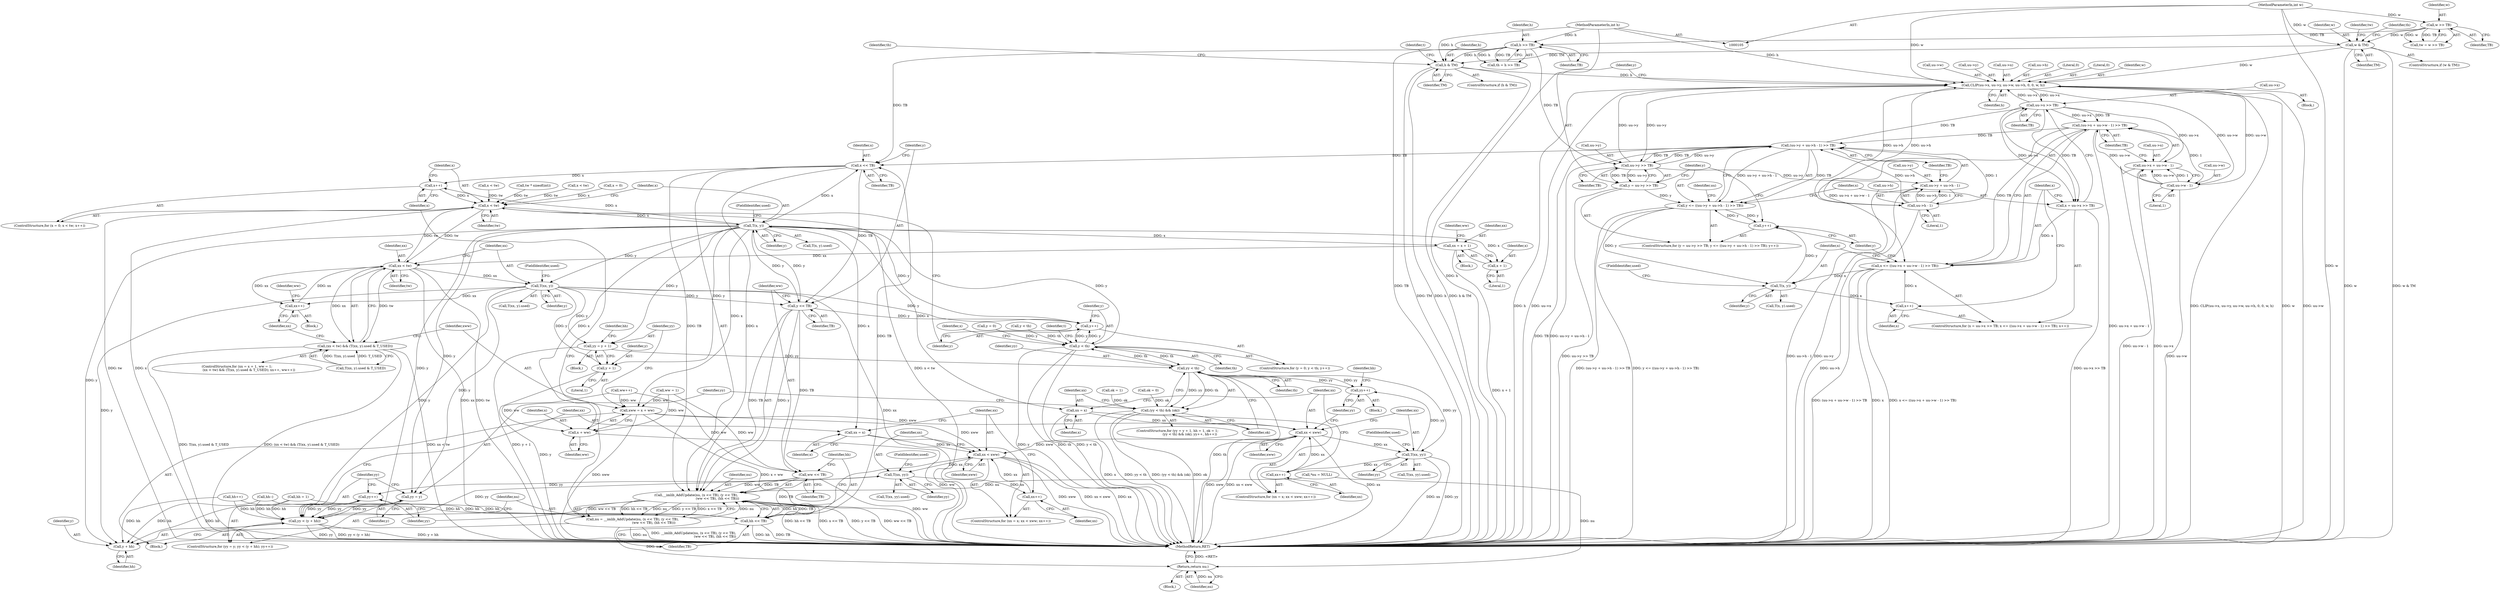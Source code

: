 digraph "0_enlightment_ce94edca1ccfbe314cb7cd9453433fad404ec7ef@pointer" {
"1000204" [label="(Call,CLIP(uu->x, uu->y, uu->w, uu->h, 0, 0, w, h))"];
"1000248" [label="(Call,uu->x >> TB)"];
"1000204" [label="(Call,CLIP(uu->x, uu->y, uu->w, uu->h, 0, 0, w, h))"];
"1000224" [label="(Call,uu->y >> TB)"];
"1000144" [label="(Call,h >> TB)"];
"1000108" [label="(MethodParameterIn,int h)"];
"1000133" [label="(Call,w >> TB)"];
"1000107" [label="(MethodParameterIn,int w)"];
"1000231" [label="(Call,(uu->y + uu->h - 1) >> TB)"];
"1000236" [label="(Call,uu->h - 1)"];
"1000255" [label="(Call,(uu->x + uu->w - 1) >> TB)"];
"1000260" [label="(Call,uu->w - 1)"];
"1000137" [label="(Call,w & TM)"];
"1000148" [label="(Call,h & TM)"];
"1000229" [label="(Call,y <= ((uu->y + uu->h - 1) >> TB))"];
"1000242" [label="(Call,y++)"];
"1000270" [label="(Call,T(x, y))"];
"1000266" [label="(Call,x++)"];
"1000253" [label="(Call,x <= ((uu->x + uu->w - 1) >> TB))"];
"1000246" [label="(Call,x = uu->x >> TB)"];
"1000256" [label="(Call,uu->x + uu->w - 1)"];
"1000621" [label="(Call,x << TB)"];
"1000489" [label="(Call,x++)"];
"1000486" [label="(Call,x < tw)"];
"1000495" [label="(Call,T(x, y))"];
"1000479" [label="(Call,y++)"];
"1000476" [label="(Call,y < th)"];
"1000553" [label="(Call,yy < th)"];
"1000552" [label="(Call,(yy < th) && (ok))"];
"1000558" [label="(Call,yy++)"];
"1000577" [label="(Call,T(xx, yy))"];
"1000570" [label="(Call,xx++)"];
"1000567" [label="(Call,xx < xww)"];
"1000605" [label="(Call,xx < xww)"];
"1000612" [label="(Call,T(xx, yy))"];
"1000598" [label="(Call,yy++)"];
"1000593" [label="(Call,yy < (y + hh))"];
"1000608" [label="(Call,xx++)"];
"1000509" [label="(Call,xx = x + 1)"];
"1000518" [label="(Call,xx < tw)"];
"1000517" [label="(Call,(xx < tw) && (T(xx, y).used & T_USED))"];
"1000523" [label="(Call,T(xx, y))"];
"1000529" [label="(Call,xx++)"];
"1000540" [label="(Call,yy = y + 1)"];
"1000542" [label="(Call,y + 1)"];
"1000590" [label="(Call,yy = y)"];
"1000595" [label="(Call,y + hh)"];
"1000624" [label="(Call,y << TB)"];
"1000619" [label="(Call,__imlib_AddUpdate(nu, (x << TB), (y << TB),\n                                         (ww << TB), (hh << TB)))"];
"1000617" [label="(Call,nu = __imlib_AddUpdate(nu, (x << TB), (y << TB),\n                                         (ww << TB), (hh << TB)))"];
"1000637" [label="(Return,return nu;)"];
"1000627" [label="(Call,ww << TB)"];
"1000630" [label="(Call,hh << TB)"];
"1000511" [label="(Call,x + 1)"];
"1000533" [label="(Call,xww = x + ww)"];
"1000535" [label="(Call,x + ww)"];
"1000564" [label="(Call,xx = x)"];
"1000602" [label="(Call,xx = x)"];
"1000232" [label="(Call,uu->y + uu->h - 1)"];
"1000222" [label="(Call,y = uu->y >> TB)"];
"1000219" [label="(Identifier,w)"];
"1000530" [label="(Identifier,xx)"];
"1000253" [label="(Call,x <= ((uu->x + uu->w - 1) >> TB))"];
"1000487" [label="(Identifier,x)"];
"1000586" [label="(Call,hh--)"];
"1000264" [label="(Literal,1)"];
"1000211" [label="(Call,uu->w)"];
"1000246" [label="(Call,x = uu->x >> TB)"];
"1000484" [label="(Identifier,x)"];
"1000243" [label="(Identifier,y)"];
"1000520" [label="(Identifier,tw)"];
"1000631" [label="(Identifier,hh)"];
"1000597" [label="(Identifier,hh)"];
"1000538" [label="(ControlStructure,for (yy = y + 1, hh = 1, ok = 1;\n                        (yy < th) && (ok); yy++, hh++))"];
"1000208" [label="(Call,uu->y)"];
"1000524" [label="(Identifier,xx)"];
"1000609" [label="(Identifier,xx)"];
"1000608" [label="(Call,xx++)"];
"1000630" [label="(Call,hh << TB)"];
"1000615" [label="(FieldIdentifier,used)"];
"1000533" [label="(Call,xww = x + ww)"];
"1000556" [label="(Identifier,ok)"];
"1000224" [label="(Call,uu->y >> TB)"];
"1000578" [label="(Identifier,xx)"];
"1000611" [label="(Call,T(xx, yy).used)"];
"1000134" [label="(Identifier,w)"];
"1000514" [label="(Call,ww = 1)"];
"1000522" [label="(Call,T(xx, y).used)"];
"1000270" [label="(Call,T(x, y))"];
"1000627" [label="(Call,ww << TB)"];
"1000497" [label="(Identifier,y)"];
"1000607" [label="(Identifier,xww)"];
"1000612" [label="(Call,T(xx, yy))"];
"1000107" [label="(MethodParameterIn,int w)"];
"1000272" [label="(Identifier,y)"];
"1000231" [label="(Call,(uu->y + uu->h - 1) >> TB)"];
"1000225" [label="(Call,uu->y)"];
"1000138" [label="(Identifier,w)"];
"1000483" [label="(Call,x = 0)"];
"1000257" [label="(Call,uu->x)"];
"1000112" [label="(Call,*nu = NULL)"];
"1000489" [label="(Call,x++)"];
"1000590" [label="(Call,yy = y)"];
"1000148" [label="(Call,h & TM)"];
"1000154" [label="(Identifier,t)"];
"1000614" [label="(Identifier,yy)"];
"1000567" [label="(Call,xx < xww)"];
"1000601" [label="(ControlStructure,for (xx = x; xx < xww; xx++))"];
"1000623" [label="(Identifier,TB)"];
"1000604" [label="(Identifier,x)"];
"1000529" [label="(Call,xx++)"];
"1000142" [label="(Call,th = h >> TB)"];
"1000500" [label="(Block,)"];
"1000269" [label="(Call,T(x, y).used)"];
"1000149" [label="(Identifier,h)"];
"1000534" [label="(Identifier,xww)"];
"1000559" [label="(Identifier,yy)"];
"1000477" [label="(Identifier,y)"];
"1000554" [label="(Identifier,yy)"];
"1000518" [label="(Call,xx < tw)"];
"1000515" [label="(Identifier,ww)"];
"1000544" [label="(Literal,1)"];
"1000637" [label="(Return,return nu;)"];
"1000480" [label="(Identifier,y)"];
"1000568" [label="(Identifier,xx)"];
"1000589" [label="(ControlStructure,for (yy = y; yy < (y + hh); yy++))"];
"1000536" [label="(Identifier,x)"];
"1000110" [label="(Block,)"];
"1000571" [label="(Identifier,xx)"];
"1000528" [label="(Block,)"];
"1000248" [label="(Call,uu->x >> TB)"];
"1000486" [label="(Call,x < tw)"];
"1000136" [label="(ControlStructure,if (w & TM))"];
"1000133" [label="(Call,w >> TB)"];
"1000549" [label="(Call,ok = 1)"];
"1000507" [label="(ControlStructure,for (xx = x + 1, ww = 1;\n                       (xx < tw) && (T(xx, y).used & T_USED); xx++, ww++))"];
"1000547" [label="(Identifier,hh)"];
"1000472" [label="(ControlStructure,for (y = 0; y < th; y++))"];
"1000626" [label="(Identifier,TB)"];
"1000205" [label="(Call,uu->x)"];
"1000513" [label="(Literal,1)"];
"1000476" [label="(Call,y < th)"];
"1000108" [label="(MethodParameterIn,int h)"];
"1000577" [label="(Call,T(xx, yy))"];
"1000214" [label="(Call,uu->h)"];
"1000217" [label="(Literal,0)"];
"1000255" [label="(Call,(uu->x + uu->w - 1) >> TB)"];
"1000267" [label="(Identifier,x)"];
"1000232" [label="(Call,uu->y + uu->h - 1)"];
"1000271" [label="(Identifier,x)"];
"1000594" [label="(Identifier,yy)"];
"1000512" [label="(Identifier,x)"];
"1000494" [label="(Call,T(x, y).used)"];
"1000473" [label="(Call,y = 0)"];
"1000254" [label="(Identifier,x)"];
"1000552" [label="(Call,(yy < th) && (ok))"];
"1000526" [label="(FieldIdentifier,used)"];
"1000519" [label="(Identifier,xx)"];
"1000598" [label="(Call,yy++)"];
"1000286" [label="(Call,y < th)"];
"1000599" [label="(Identifier,yy)"];
"1000412" [label="(Call,x < tw)"];
"1000591" [label="(Identifier,yy)"];
"1000580" [label="(FieldIdentifier,used)"];
"1000537" [label="(Identifier,ww)"];
"1000266" [label="(Call,x++)"];
"1000558" [label="(Call,yy++)"];
"1000328" [label="(Call,x < tw)"];
"1000639" [label="(MethodReturn,RET)"];
"1000605" [label="(Call,xx < xww)"];
"1000629" [label="(Identifier,TB)"];
"1000273" [label="(FieldIdentifier,used)"];
"1000606" [label="(Identifier,xx)"];
"1000618" [label="(Identifier,nu)"];
"1000540" [label="(Call,yy = y + 1)"];
"1000576" [label="(Call,T(xx, yy).used)"];
"1000144" [label="(Call,h >> TB)"];
"1000247" [label="(Identifier,x)"];
"1000240" [label="(Literal,1)"];
"1000237" [label="(Call,uu->h)"];
"1000260" [label="(Call,uu->w - 1)"];
"1000147" [label="(ControlStructure,if (h & TM))"];
"1000525" [label="(Identifier,y)"];
"1000141" [label="(Identifier,tw)"];
"1000595" [label="(Call,y + hh)"];
"1000617" [label="(Call,nu = __imlib_AddUpdate(nu, (x << TB), (y << TB),\n                                         (ww << TB), (hh << TB)))"];
"1000150" [label="(Identifier,TM)"];
"1000252" [label="(Identifier,TB)"];
"1000242" [label="(Call,y++)"];
"1000569" [label="(Identifier,xww)"];
"1000517" [label="(Call,(xx < tw) && (T(xx, y).used & T_USED))"];
"1000539" [label="(Block,)"];
"1000222" [label="(Call,y = uu->y >> TB)"];
"1000638" [label="(Identifier,nu)"];
"1000560" [label="(Call,hh++)"];
"1000152" [label="(Identifier,th)"];
"1000592" [label="(Identifier,y)"];
"1000628" [label="(Identifier,ww)"];
"1000204" [label="(Call,CLIP(uu->x, uu->y, uu->w, uu->h, 0, 0, w, h))"];
"1000535" [label="(Call,x + ww)"];
"1000561" [label="(Identifier,hh)"];
"1000137" [label="(Call,w & TM)"];
"1000624" [label="(Call,y << TB)"];
"1000221" [label="(ControlStructure,for (y = uu->y >> TB; y <= ((uu->y + uu->h - 1) >> TB); y++))"];
"1000622" [label="(Identifier,x)"];
"1000145" [label="(Identifier,h)"];
"1000553" [label="(Call,yy < th)"];
"1000557" [label="(Block,)"];
"1000543" [label="(Identifier,y)"];
"1000596" [label="(Identifier,y)"];
"1000603" [label="(Identifier,xx)"];
"1000199" [label="(Identifier,uu)"];
"1000218" [label="(Literal,0)"];
"1000498" [label="(FieldIdentifier,used)"];
"1000139" [label="(Identifier,TM)"];
"1000478" [label="(Identifier,th)"];
"1000482" [label="(ControlStructure,for (x = 0; x < tw; x++))"];
"1000510" [label="(Identifier,xx)"];
"1000265" [label="(Identifier,TB)"];
"1000495" [label="(Call,T(x, y))"];
"1000245" [label="(ControlStructure,for (x = uu->x >> TB; x <= ((uu->x + uu->w - 1) >> TB); x++))"];
"1000634" [label="(Identifier,t)"];
"1000509" [label="(Call,xx = x + 1)"];
"1000563" [label="(ControlStructure,for (xx = x; xx < xww; xx++))"];
"1000531" [label="(Call,ww++)"];
"1000532" [label="(Identifier,ww)"];
"1000546" [label="(Call,hh = 1)"];
"1000619" [label="(Call,__imlib_AddUpdate(nu, (x << TB), (y << TB),\n                                         (ww << TB), (hh << TB)))"];
"1000479" [label="(Call,y++)"];
"1000203" [label="(Block,)"];
"1000613" [label="(Identifier,xx)"];
"1000488" [label="(Identifier,tw)"];
"1000511" [label="(Call,x + 1)"];
"1000230" [label="(Identifier,y)"];
"1000143" [label="(Identifier,th)"];
"1000256" [label="(Call,uu->x + uu->w - 1)"];
"1000566" [label="(Identifier,x)"];
"1000541" [label="(Identifier,yy)"];
"1000583" [label="(Call,ok = 0)"];
"1000565" [label="(Identifier,xx)"];
"1000602" [label="(Call,xx = x)"];
"1000593" [label="(Call,yy < (y + hh))"];
"1000620" [label="(Identifier,nu)"];
"1000241" [label="(Identifier,TB)"];
"1000220" [label="(Identifier,h)"];
"1000564" [label="(Call,xx = x)"];
"1000521" [label="(Call,T(xx, y).used & T_USED)"];
"1000496" [label="(Identifier,x)"];
"1000542" [label="(Call,y + 1)"];
"1000236" [label="(Call,uu->h - 1)"];
"1000135" [label="(Identifier,TB)"];
"1000570" [label="(Call,xx++)"];
"1000579" [label="(Identifier,yy)"];
"1000233" [label="(Call,uu->y)"];
"1000555" [label="(Identifier,th)"];
"1000632" [label="(Identifier,TB)"];
"1000621" [label="(Call,x << TB)"];
"1000490" [label="(Identifier,x)"];
"1000228" [label="(Identifier,TB)"];
"1000523" [label="(Call,T(xx, y))"];
"1000223" [label="(Identifier,y)"];
"1000278" [label="(Call,tw * sizeof(int))"];
"1000261" [label="(Call,uu->w)"];
"1000625" [label="(Identifier,y)"];
"1000131" [label="(Call,tw = w >> TB)"];
"1000508" [label="(Block,)"];
"1000146" [label="(Identifier,TB)"];
"1000249" [label="(Call,uu->x)"];
"1000229" [label="(Call,y <= ((uu->y + uu->h - 1) >> TB))"];
"1000204" -> "1000203"  [label="AST: "];
"1000204" -> "1000220"  [label="CFG: "];
"1000205" -> "1000204"  [label="AST: "];
"1000208" -> "1000204"  [label="AST: "];
"1000211" -> "1000204"  [label="AST: "];
"1000214" -> "1000204"  [label="AST: "];
"1000217" -> "1000204"  [label="AST: "];
"1000218" -> "1000204"  [label="AST: "];
"1000219" -> "1000204"  [label="AST: "];
"1000220" -> "1000204"  [label="AST: "];
"1000223" -> "1000204"  [label="CFG: "];
"1000204" -> "1000639"  [label="DDG: w"];
"1000204" -> "1000639"  [label="DDG: uu->w"];
"1000204" -> "1000639"  [label="DDG: h"];
"1000204" -> "1000639"  [label="DDG: uu->x"];
"1000204" -> "1000639"  [label="DDG: CLIP(uu->x, uu->y, uu->w, uu->h, 0, 0, w, h)"];
"1000248" -> "1000204"  [label="DDG: uu->x"];
"1000224" -> "1000204"  [label="DDG: uu->y"];
"1000260" -> "1000204"  [label="DDG: uu->w"];
"1000236" -> "1000204"  [label="DDG: uu->h"];
"1000137" -> "1000204"  [label="DDG: w"];
"1000107" -> "1000204"  [label="DDG: w"];
"1000148" -> "1000204"  [label="DDG: h"];
"1000108" -> "1000204"  [label="DDG: h"];
"1000204" -> "1000224"  [label="DDG: uu->y"];
"1000204" -> "1000236"  [label="DDG: uu->h"];
"1000204" -> "1000248"  [label="DDG: uu->x"];
"1000204" -> "1000260"  [label="DDG: uu->w"];
"1000248" -> "1000246"  [label="AST: "];
"1000248" -> "1000252"  [label="CFG: "];
"1000249" -> "1000248"  [label="AST: "];
"1000252" -> "1000248"  [label="AST: "];
"1000246" -> "1000248"  [label="CFG: "];
"1000248" -> "1000246"  [label="DDG: uu->x"];
"1000248" -> "1000246"  [label="DDG: TB"];
"1000231" -> "1000248"  [label="DDG: TB"];
"1000248" -> "1000255"  [label="DDG: uu->x"];
"1000248" -> "1000255"  [label="DDG: TB"];
"1000248" -> "1000256"  [label="DDG: uu->x"];
"1000224" -> "1000222"  [label="AST: "];
"1000224" -> "1000228"  [label="CFG: "];
"1000225" -> "1000224"  [label="AST: "];
"1000228" -> "1000224"  [label="AST: "];
"1000222" -> "1000224"  [label="CFG: "];
"1000224" -> "1000222"  [label="DDG: uu->y"];
"1000224" -> "1000222"  [label="DDG: TB"];
"1000144" -> "1000224"  [label="DDG: TB"];
"1000231" -> "1000224"  [label="DDG: TB"];
"1000224" -> "1000231"  [label="DDG: uu->y"];
"1000224" -> "1000231"  [label="DDG: TB"];
"1000224" -> "1000232"  [label="DDG: uu->y"];
"1000144" -> "1000142"  [label="AST: "];
"1000144" -> "1000146"  [label="CFG: "];
"1000145" -> "1000144"  [label="AST: "];
"1000146" -> "1000144"  [label="AST: "];
"1000142" -> "1000144"  [label="CFG: "];
"1000144" -> "1000639"  [label="DDG: TB"];
"1000144" -> "1000142"  [label="DDG: h"];
"1000144" -> "1000142"  [label="DDG: TB"];
"1000108" -> "1000144"  [label="DDG: h"];
"1000133" -> "1000144"  [label="DDG: TB"];
"1000144" -> "1000148"  [label="DDG: h"];
"1000144" -> "1000621"  [label="DDG: TB"];
"1000108" -> "1000105"  [label="AST: "];
"1000108" -> "1000639"  [label="DDG: h"];
"1000108" -> "1000148"  [label="DDG: h"];
"1000133" -> "1000131"  [label="AST: "];
"1000133" -> "1000135"  [label="CFG: "];
"1000134" -> "1000133"  [label="AST: "];
"1000135" -> "1000133"  [label="AST: "];
"1000131" -> "1000133"  [label="CFG: "];
"1000133" -> "1000131"  [label="DDG: w"];
"1000133" -> "1000131"  [label="DDG: TB"];
"1000107" -> "1000133"  [label="DDG: w"];
"1000133" -> "1000137"  [label="DDG: w"];
"1000107" -> "1000105"  [label="AST: "];
"1000107" -> "1000639"  [label="DDG: w"];
"1000107" -> "1000137"  [label="DDG: w"];
"1000231" -> "1000229"  [label="AST: "];
"1000231" -> "1000241"  [label="CFG: "];
"1000232" -> "1000231"  [label="AST: "];
"1000241" -> "1000231"  [label="AST: "];
"1000229" -> "1000231"  [label="CFG: "];
"1000231" -> "1000639"  [label="DDG: uu->y + uu->h - 1"];
"1000231" -> "1000639"  [label="DDG: TB"];
"1000231" -> "1000229"  [label="DDG: uu->y + uu->h - 1"];
"1000231" -> "1000229"  [label="DDG: TB"];
"1000236" -> "1000231"  [label="DDG: uu->h"];
"1000236" -> "1000231"  [label="DDG: 1"];
"1000255" -> "1000231"  [label="DDG: TB"];
"1000231" -> "1000621"  [label="DDG: TB"];
"1000236" -> "1000232"  [label="AST: "];
"1000236" -> "1000240"  [label="CFG: "];
"1000237" -> "1000236"  [label="AST: "];
"1000240" -> "1000236"  [label="AST: "];
"1000232" -> "1000236"  [label="CFG: "];
"1000236" -> "1000639"  [label="DDG: uu->h"];
"1000236" -> "1000232"  [label="DDG: uu->h"];
"1000236" -> "1000232"  [label="DDG: 1"];
"1000255" -> "1000253"  [label="AST: "];
"1000255" -> "1000265"  [label="CFG: "];
"1000256" -> "1000255"  [label="AST: "];
"1000265" -> "1000255"  [label="AST: "];
"1000253" -> "1000255"  [label="CFG: "];
"1000255" -> "1000639"  [label="DDG: uu->x + uu->w - 1"];
"1000255" -> "1000253"  [label="DDG: uu->x + uu->w - 1"];
"1000255" -> "1000253"  [label="DDG: TB"];
"1000260" -> "1000255"  [label="DDG: uu->w"];
"1000260" -> "1000255"  [label="DDG: 1"];
"1000260" -> "1000256"  [label="AST: "];
"1000260" -> "1000264"  [label="CFG: "];
"1000261" -> "1000260"  [label="AST: "];
"1000264" -> "1000260"  [label="AST: "];
"1000256" -> "1000260"  [label="CFG: "];
"1000260" -> "1000639"  [label="DDG: uu->w"];
"1000260" -> "1000256"  [label="DDG: uu->w"];
"1000260" -> "1000256"  [label="DDG: 1"];
"1000137" -> "1000136"  [label="AST: "];
"1000137" -> "1000139"  [label="CFG: "];
"1000138" -> "1000137"  [label="AST: "];
"1000139" -> "1000137"  [label="AST: "];
"1000141" -> "1000137"  [label="CFG: "];
"1000143" -> "1000137"  [label="CFG: "];
"1000137" -> "1000639"  [label="DDG: w"];
"1000137" -> "1000639"  [label="DDG: w & TM"];
"1000137" -> "1000148"  [label="DDG: TM"];
"1000148" -> "1000147"  [label="AST: "];
"1000148" -> "1000150"  [label="CFG: "];
"1000149" -> "1000148"  [label="AST: "];
"1000150" -> "1000148"  [label="AST: "];
"1000152" -> "1000148"  [label="CFG: "];
"1000154" -> "1000148"  [label="CFG: "];
"1000148" -> "1000639"  [label="DDG: h & TM"];
"1000148" -> "1000639"  [label="DDG: h"];
"1000148" -> "1000639"  [label="DDG: TM"];
"1000229" -> "1000221"  [label="AST: "];
"1000230" -> "1000229"  [label="AST: "];
"1000247" -> "1000229"  [label="CFG: "];
"1000199" -> "1000229"  [label="CFG: "];
"1000229" -> "1000639"  [label="DDG: y <= ((uu->y + uu->h - 1) >> TB)"];
"1000229" -> "1000639"  [label="DDG: (uu->y + uu->h - 1) >> TB"];
"1000222" -> "1000229"  [label="DDG: y"];
"1000242" -> "1000229"  [label="DDG: y"];
"1000229" -> "1000242"  [label="DDG: y"];
"1000229" -> "1000270"  [label="DDG: y"];
"1000242" -> "1000221"  [label="AST: "];
"1000242" -> "1000243"  [label="CFG: "];
"1000243" -> "1000242"  [label="AST: "];
"1000230" -> "1000242"  [label="CFG: "];
"1000270" -> "1000242"  [label="DDG: y"];
"1000270" -> "1000269"  [label="AST: "];
"1000270" -> "1000272"  [label="CFG: "];
"1000271" -> "1000270"  [label="AST: "];
"1000272" -> "1000270"  [label="AST: "];
"1000273" -> "1000270"  [label="CFG: "];
"1000270" -> "1000266"  [label="DDG: x"];
"1000253" -> "1000270"  [label="DDG: x"];
"1000266" -> "1000245"  [label="AST: "];
"1000266" -> "1000267"  [label="CFG: "];
"1000267" -> "1000266"  [label="AST: "];
"1000254" -> "1000266"  [label="CFG: "];
"1000266" -> "1000253"  [label="DDG: x"];
"1000253" -> "1000245"  [label="AST: "];
"1000254" -> "1000253"  [label="AST: "];
"1000271" -> "1000253"  [label="CFG: "];
"1000243" -> "1000253"  [label="CFG: "];
"1000253" -> "1000639"  [label="DDG: x <= ((uu->x + uu->w - 1) >> TB)"];
"1000253" -> "1000639"  [label="DDG: (uu->x + uu->w - 1) >> TB"];
"1000253" -> "1000639"  [label="DDG: x"];
"1000246" -> "1000253"  [label="DDG: x"];
"1000246" -> "1000245"  [label="AST: "];
"1000247" -> "1000246"  [label="AST: "];
"1000254" -> "1000246"  [label="CFG: "];
"1000246" -> "1000639"  [label="DDG: uu->x >> TB"];
"1000257" -> "1000256"  [label="AST: "];
"1000265" -> "1000256"  [label="CFG: "];
"1000256" -> "1000639"  [label="DDG: uu->w - 1"];
"1000256" -> "1000639"  [label="DDG: uu->x"];
"1000621" -> "1000619"  [label="AST: "];
"1000621" -> "1000623"  [label="CFG: "];
"1000622" -> "1000621"  [label="AST: "];
"1000623" -> "1000621"  [label="AST: "];
"1000625" -> "1000621"  [label="CFG: "];
"1000621" -> "1000489"  [label="DDG: x"];
"1000621" -> "1000619"  [label="DDG: x"];
"1000621" -> "1000619"  [label="DDG: TB"];
"1000495" -> "1000621"  [label="DDG: x"];
"1000630" -> "1000621"  [label="DDG: TB"];
"1000621" -> "1000624"  [label="DDG: TB"];
"1000489" -> "1000482"  [label="AST: "];
"1000489" -> "1000490"  [label="CFG: "];
"1000490" -> "1000489"  [label="AST: "];
"1000487" -> "1000489"  [label="CFG: "];
"1000489" -> "1000486"  [label="DDG: x"];
"1000495" -> "1000489"  [label="DDG: x"];
"1000486" -> "1000482"  [label="AST: "];
"1000486" -> "1000488"  [label="CFG: "];
"1000487" -> "1000486"  [label="AST: "];
"1000488" -> "1000486"  [label="AST: "];
"1000496" -> "1000486"  [label="CFG: "];
"1000480" -> "1000486"  [label="CFG: "];
"1000486" -> "1000639"  [label="DDG: x < tw"];
"1000486" -> "1000639"  [label="DDG: tw"];
"1000486" -> "1000639"  [label="DDG: x"];
"1000483" -> "1000486"  [label="DDG: x"];
"1000518" -> "1000486"  [label="DDG: tw"];
"1000412" -> "1000486"  [label="DDG: tw"];
"1000328" -> "1000486"  [label="DDG: tw"];
"1000278" -> "1000486"  [label="DDG: tw"];
"1000486" -> "1000495"  [label="DDG: x"];
"1000486" -> "1000518"  [label="DDG: tw"];
"1000495" -> "1000494"  [label="AST: "];
"1000495" -> "1000497"  [label="CFG: "];
"1000496" -> "1000495"  [label="AST: "];
"1000497" -> "1000495"  [label="AST: "];
"1000498" -> "1000495"  [label="CFG: "];
"1000495" -> "1000479"  [label="DDG: y"];
"1000476" -> "1000495"  [label="DDG: y"];
"1000624" -> "1000495"  [label="DDG: y"];
"1000495" -> "1000509"  [label="DDG: x"];
"1000495" -> "1000511"  [label="DDG: x"];
"1000495" -> "1000523"  [label="DDG: y"];
"1000495" -> "1000533"  [label="DDG: x"];
"1000495" -> "1000535"  [label="DDG: x"];
"1000495" -> "1000540"  [label="DDG: y"];
"1000495" -> "1000542"  [label="DDG: y"];
"1000495" -> "1000564"  [label="DDG: x"];
"1000495" -> "1000590"  [label="DDG: y"];
"1000495" -> "1000593"  [label="DDG: y"];
"1000495" -> "1000595"  [label="DDG: y"];
"1000495" -> "1000602"  [label="DDG: x"];
"1000495" -> "1000624"  [label="DDG: y"];
"1000479" -> "1000472"  [label="AST: "];
"1000479" -> "1000480"  [label="CFG: "];
"1000480" -> "1000479"  [label="AST: "];
"1000477" -> "1000479"  [label="CFG: "];
"1000479" -> "1000476"  [label="DDG: y"];
"1000476" -> "1000479"  [label="DDG: y"];
"1000624" -> "1000479"  [label="DDG: y"];
"1000523" -> "1000479"  [label="DDG: y"];
"1000476" -> "1000472"  [label="AST: "];
"1000476" -> "1000478"  [label="CFG: "];
"1000477" -> "1000476"  [label="AST: "];
"1000478" -> "1000476"  [label="AST: "];
"1000484" -> "1000476"  [label="CFG: "];
"1000634" -> "1000476"  [label="CFG: "];
"1000476" -> "1000639"  [label="DDG: y < th"];
"1000476" -> "1000639"  [label="DDG: y"];
"1000476" -> "1000639"  [label="DDG: th"];
"1000473" -> "1000476"  [label="DDG: y"];
"1000553" -> "1000476"  [label="DDG: th"];
"1000286" -> "1000476"  [label="DDG: th"];
"1000476" -> "1000553"  [label="DDG: th"];
"1000553" -> "1000552"  [label="AST: "];
"1000553" -> "1000555"  [label="CFG: "];
"1000554" -> "1000553"  [label="AST: "];
"1000555" -> "1000553"  [label="AST: "];
"1000556" -> "1000553"  [label="CFG: "];
"1000552" -> "1000553"  [label="CFG: "];
"1000553" -> "1000639"  [label="DDG: th"];
"1000553" -> "1000552"  [label="DDG: yy"];
"1000553" -> "1000552"  [label="DDG: th"];
"1000558" -> "1000553"  [label="DDG: yy"];
"1000540" -> "1000553"  [label="DDG: yy"];
"1000553" -> "1000558"  [label="DDG: yy"];
"1000553" -> "1000577"  [label="DDG: yy"];
"1000552" -> "1000538"  [label="AST: "];
"1000552" -> "1000556"  [label="CFG: "];
"1000556" -> "1000552"  [label="AST: "];
"1000565" -> "1000552"  [label="CFG: "];
"1000591" -> "1000552"  [label="CFG: "];
"1000552" -> "1000639"  [label="DDG: yy < th"];
"1000552" -> "1000639"  [label="DDG: ok"];
"1000552" -> "1000639"  [label="DDG: (yy < th) && (ok)"];
"1000549" -> "1000552"  [label="DDG: ok"];
"1000583" -> "1000552"  [label="DDG: ok"];
"1000558" -> "1000557"  [label="AST: "];
"1000558" -> "1000559"  [label="CFG: "];
"1000559" -> "1000558"  [label="AST: "];
"1000561" -> "1000558"  [label="CFG: "];
"1000577" -> "1000558"  [label="DDG: yy"];
"1000577" -> "1000576"  [label="AST: "];
"1000577" -> "1000579"  [label="CFG: "];
"1000578" -> "1000577"  [label="AST: "];
"1000579" -> "1000577"  [label="AST: "];
"1000580" -> "1000577"  [label="CFG: "];
"1000577" -> "1000639"  [label="DDG: yy"];
"1000577" -> "1000639"  [label="DDG: xx"];
"1000577" -> "1000570"  [label="DDG: xx"];
"1000567" -> "1000577"  [label="DDG: xx"];
"1000570" -> "1000563"  [label="AST: "];
"1000570" -> "1000571"  [label="CFG: "];
"1000571" -> "1000570"  [label="AST: "];
"1000568" -> "1000570"  [label="CFG: "];
"1000570" -> "1000567"  [label="DDG: xx"];
"1000567" -> "1000563"  [label="AST: "];
"1000567" -> "1000569"  [label="CFG: "];
"1000568" -> "1000567"  [label="AST: "];
"1000569" -> "1000567"  [label="AST: "];
"1000578" -> "1000567"  [label="CFG: "];
"1000559" -> "1000567"  [label="CFG: "];
"1000567" -> "1000639"  [label="DDG: xww"];
"1000567" -> "1000639"  [label="DDG: xx"];
"1000567" -> "1000639"  [label="DDG: xx < xww"];
"1000564" -> "1000567"  [label="DDG: xx"];
"1000533" -> "1000567"  [label="DDG: xww"];
"1000567" -> "1000605"  [label="DDG: xww"];
"1000605" -> "1000601"  [label="AST: "];
"1000605" -> "1000607"  [label="CFG: "];
"1000606" -> "1000605"  [label="AST: "];
"1000607" -> "1000605"  [label="AST: "];
"1000613" -> "1000605"  [label="CFG: "];
"1000599" -> "1000605"  [label="CFG: "];
"1000605" -> "1000639"  [label="DDG: xww"];
"1000605" -> "1000639"  [label="DDG: xx < xww"];
"1000605" -> "1000639"  [label="DDG: xx"];
"1000602" -> "1000605"  [label="DDG: xx"];
"1000608" -> "1000605"  [label="DDG: xx"];
"1000533" -> "1000605"  [label="DDG: xww"];
"1000605" -> "1000612"  [label="DDG: xx"];
"1000612" -> "1000611"  [label="AST: "];
"1000612" -> "1000614"  [label="CFG: "];
"1000613" -> "1000612"  [label="AST: "];
"1000614" -> "1000612"  [label="AST: "];
"1000615" -> "1000612"  [label="CFG: "];
"1000612" -> "1000598"  [label="DDG: yy"];
"1000612" -> "1000608"  [label="DDG: xx"];
"1000593" -> "1000612"  [label="DDG: yy"];
"1000598" -> "1000589"  [label="AST: "];
"1000598" -> "1000599"  [label="CFG: "];
"1000599" -> "1000598"  [label="AST: "];
"1000594" -> "1000598"  [label="CFG: "];
"1000598" -> "1000593"  [label="DDG: yy"];
"1000593" -> "1000598"  [label="DDG: yy"];
"1000593" -> "1000589"  [label="AST: "];
"1000593" -> "1000595"  [label="CFG: "];
"1000594" -> "1000593"  [label="AST: "];
"1000595" -> "1000593"  [label="AST: "];
"1000603" -> "1000593"  [label="CFG: "];
"1000618" -> "1000593"  [label="CFG: "];
"1000593" -> "1000639"  [label="DDG: y + hh"];
"1000593" -> "1000639"  [label="DDG: yy"];
"1000593" -> "1000639"  [label="DDG: yy < (y + hh)"];
"1000590" -> "1000593"  [label="DDG: yy"];
"1000523" -> "1000593"  [label="DDG: y"];
"1000586" -> "1000593"  [label="DDG: hh"];
"1000546" -> "1000593"  [label="DDG: hh"];
"1000560" -> "1000593"  [label="DDG: hh"];
"1000608" -> "1000601"  [label="AST: "];
"1000608" -> "1000609"  [label="CFG: "];
"1000609" -> "1000608"  [label="AST: "];
"1000606" -> "1000608"  [label="CFG: "];
"1000509" -> "1000508"  [label="AST: "];
"1000509" -> "1000511"  [label="CFG: "];
"1000510" -> "1000509"  [label="AST: "];
"1000511" -> "1000509"  [label="AST: "];
"1000515" -> "1000509"  [label="CFG: "];
"1000509" -> "1000639"  [label="DDG: x + 1"];
"1000509" -> "1000518"  [label="DDG: xx"];
"1000518" -> "1000517"  [label="AST: "];
"1000518" -> "1000520"  [label="CFG: "];
"1000519" -> "1000518"  [label="AST: "];
"1000520" -> "1000518"  [label="AST: "];
"1000524" -> "1000518"  [label="CFG: "];
"1000517" -> "1000518"  [label="CFG: "];
"1000518" -> "1000639"  [label="DDG: tw"];
"1000518" -> "1000639"  [label="DDG: xx"];
"1000518" -> "1000517"  [label="DDG: xx"];
"1000518" -> "1000517"  [label="DDG: tw"];
"1000529" -> "1000518"  [label="DDG: xx"];
"1000518" -> "1000523"  [label="DDG: xx"];
"1000518" -> "1000529"  [label="DDG: xx"];
"1000517" -> "1000507"  [label="AST: "];
"1000517" -> "1000521"  [label="CFG: "];
"1000521" -> "1000517"  [label="AST: "];
"1000530" -> "1000517"  [label="CFG: "];
"1000534" -> "1000517"  [label="CFG: "];
"1000517" -> "1000639"  [label="DDG: xx < tw"];
"1000517" -> "1000639"  [label="DDG: T(xx, y).used & T_USED"];
"1000517" -> "1000639"  [label="DDG: (xx < tw) && (T(xx, y).used & T_USED)"];
"1000521" -> "1000517"  [label="DDG: T(xx, y).used"];
"1000521" -> "1000517"  [label="DDG: T_USED"];
"1000523" -> "1000522"  [label="AST: "];
"1000523" -> "1000525"  [label="CFG: "];
"1000524" -> "1000523"  [label="AST: "];
"1000525" -> "1000523"  [label="AST: "];
"1000526" -> "1000523"  [label="CFG: "];
"1000523" -> "1000639"  [label="DDG: xx"];
"1000523" -> "1000529"  [label="DDG: xx"];
"1000523" -> "1000540"  [label="DDG: y"];
"1000523" -> "1000542"  [label="DDG: y"];
"1000523" -> "1000590"  [label="DDG: y"];
"1000523" -> "1000595"  [label="DDG: y"];
"1000523" -> "1000624"  [label="DDG: y"];
"1000529" -> "1000528"  [label="AST: "];
"1000529" -> "1000530"  [label="CFG: "];
"1000530" -> "1000529"  [label="AST: "];
"1000532" -> "1000529"  [label="CFG: "];
"1000540" -> "1000539"  [label="AST: "];
"1000540" -> "1000542"  [label="CFG: "];
"1000541" -> "1000540"  [label="AST: "];
"1000542" -> "1000540"  [label="AST: "];
"1000547" -> "1000540"  [label="CFG: "];
"1000540" -> "1000639"  [label="DDG: y + 1"];
"1000542" -> "1000544"  [label="CFG: "];
"1000543" -> "1000542"  [label="AST: "];
"1000544" -> "1000542"  [label="AST: "];
"1000542" -> "1000639"  [label="DDG: y"];
"1000590" -> "1000589"  [label="AST: "];
"1000590" -> "1000592"  [label="CFG: "];
"1000591" -> "1000590"  [label="AST: "];
"1000592" -> "1000590"  [label="AST: "];
"1000594" -> "1000590"  [label="CFG: "];
"1000595" -> "1000597"  [label="CFG: "];
"1000596" -> "1000595"  [label="AST: "];
"1000597" -> "1000595"  [label="AST: "];
"1000586" -> "1000595"  [label="DDG: hh"];
"1000546" -> "1000595"  [label="DDG: hh"];
"1000560" -> "1000595"  [label="DDG: hh"];
"1000624" -> "1000619"  [label="AST: "];
"1000624" -> "1000626"  [label="CFG: "];
"1000625" -> "1000624"  [label="AST: "];
"1000626" -> "1000624"  [label="AST: "];
"1000628" -> "1000624"  [label="CFG: "];
"1000624" -> "1000619"  [label="DDG: y"];
"1000624" -> "1000619"  [label="DDG: TB"];
"1000624" -> "1000627"  [label="DDG: TB"];
"1000619" -> "1000617"  [label="AST: "];
"1000619" -> "1000630"  [label="CFG: "];
"1000620" -> "1000619"  [label="AST: "];
"1000627" -> "1000619"  [label="AST: "];
"1000630" -> "1000619"  [label="AST: "];
"1000617" -> "1000619"  [label="CFG: "];
"1000619" -> "1000639"  [label="DDG: hh << TB"];
"1000619" -> "1000639"  [label="DDG: x << TB"];
"1000619" -> "1000639"  [label="DDG: y << TB"];
"1000619" -> "1000639"  [label="DDG: ww << TB"];
"1000619" -> "1000617"  [label="DDG: ww << TB"];
"1000619" -> "1000617"  [label="DDG: hh << TB"];
"1000619" -> "1000617"  [label="DDG: nu"];
"1000619" -> "1000617"  [label="DDG: y << TB"];
"1000619" -> "1000617"  [label="DDG: x << TB"];
"1000617" -> "1000619"  [label="DDG: nu"];
"1000112" -> "1000619"  [label="DDG: nu"];
"1000627" -> "1000619"  [label="DDG: ww"];
"1000627" -> "1000619"  [label="DDG: TB"];
"1000630" -> "1000619"  [label="DDG: hh"];
"1000630" -> "1000619"  [label="DDG: TB"];
"1000617" -> "1000500"  [label="AST: "];
"1000618" -> "1000617"  [label="AST: "];
"1000490" -> "1000617"  [label="CFG: "];
"1000617" -> "1000639"  [label="DDG: nu"];
"1000617" -> "1000639"  [label="DDG: __imlib_AddUpdate(nu, (x << TB), (y << TB),\n                                         (ww << TB), (hh << TB))"];
"1000617" -> "1000637"  [label="DDG: nu"];
"1000637" -> "1000110"  [label="AST: "];
"1000637" -> "1000638"  [label="CFG: "];
"1000638" -> "1000637"  [label="AST: "];
"1000639" -> "1000637"  [label="CFG: "];
"1000637" -> "1000639"  [label="DDG: <RET>"];
"1000638" -> "1000637"  [label="DDG: nu"];
"1000112" -> "1000637"  [label="DDG: nu"];
"1000627" -> "1000629"  [label="CFG: "];
"1000628" -> "1000627"  [label="AST: "];
"1000629" -> "1000627"  [label="AST: "];
"1000631" -> "1000627"  [label="CFG: "];
"1000627" -> "1000639"  [label="DDG: ww"];
"1000514" -> "1000627"  [label="DDG: ww"];
"1000531" -> "1000627"  [label="DDG: ww"];
"1000627" -> "1000630"  [label="DDG: TB"];
"1000630" -> "1000632"  [label="CFG: "];
"1000631" -> "1000630"  [label="AST: "];
"1000632" -> "1000630"  [label="AST: "];
"1000630" -> "1000639"  [label="DDG: TB"];
"1000630" -> "1000639"  [label="DDG: hh"];
"1000586" -> "1000630"  [label="DDG: hh"];
"1000546" -> "1000630"  [label="DDG: hh"];
"1000560" -> "1000630"  [label="DDG: hh"];
"1000511" -> "1000513"  [label="CFG: "];
"1000512" -> "1000511"  [label="AST: "];
"1000513" -> "1000511"  [label="AST: "];
"1000533" -> "1000500"  [label="AST: "];
"1000533" -> "1000535"  [label="CFG: "];
"1000534" -> "1000533"  [label="AST: "];
"1000535" -> "1000533"  [label="AST: "];
"1000541" -> "1000533"  [label="CFG: "];
"1000533" -> "1000639"  [label="DDG: xww"];
"1000533" -> "1000639"  [label="DDG: x + ww"];
"1000514" -> "1000533"  [label="DDG: ww"];
"1000531" -> "1000533"  [label="DDG: ww"];
"1000535" -> "1000537"  [label="CFG: "];
"1000536" -> "1000535"  [label="AST: "];
"1000537" -> "1000535"  [label="AST: "];
"1000535" -> "1000639"  [label="DDG: ww"];
"1000514" -> "1000535"  [label="DDG: ww"];
"1000531" -> "1000535"  [label="DDG: ww"];
"1000564" -> "1000563"  [label="AST: "];
"1000564" -> "1000566"  [label="CFG: "];
"1000565" -> "1000564"  [label="AST: "];
"1000566" -> "1000564"  [label="AST: "];
"1000568" -> "1000564"  [label="CFG: "];
"1000564" -> "1000639"  [label="DDG: x"];
"1000602" -> "1000601"  [label="AST: "];
"1000602" -> "1000604"  [label="CFG: "];
"1000603" -> "1000602"  [label="AST: "];
"1000604" -> "1000602"  [label="AST: "];
"1000606" -> "1000602"  [label="CFG: "];
"1000233" -> "1000232"  [label="AST: "];
"1000241" -> "1000232"  [label="CFG: "];
"1000232" -> "1000639"  [label="DDG: uu->h - 1"];
"1000232" -> "1000639"  [label="DDG: uu->y"];
"1000222" -> "1000221"  [label="AST: "];
"1000223" -> "1000222"  [label="AST: "];
"1000230" -> "1000222"  [label="CFG: "];
"1000222" -> "1000639"  [label="DDG: uu->y >> TB"];
}
